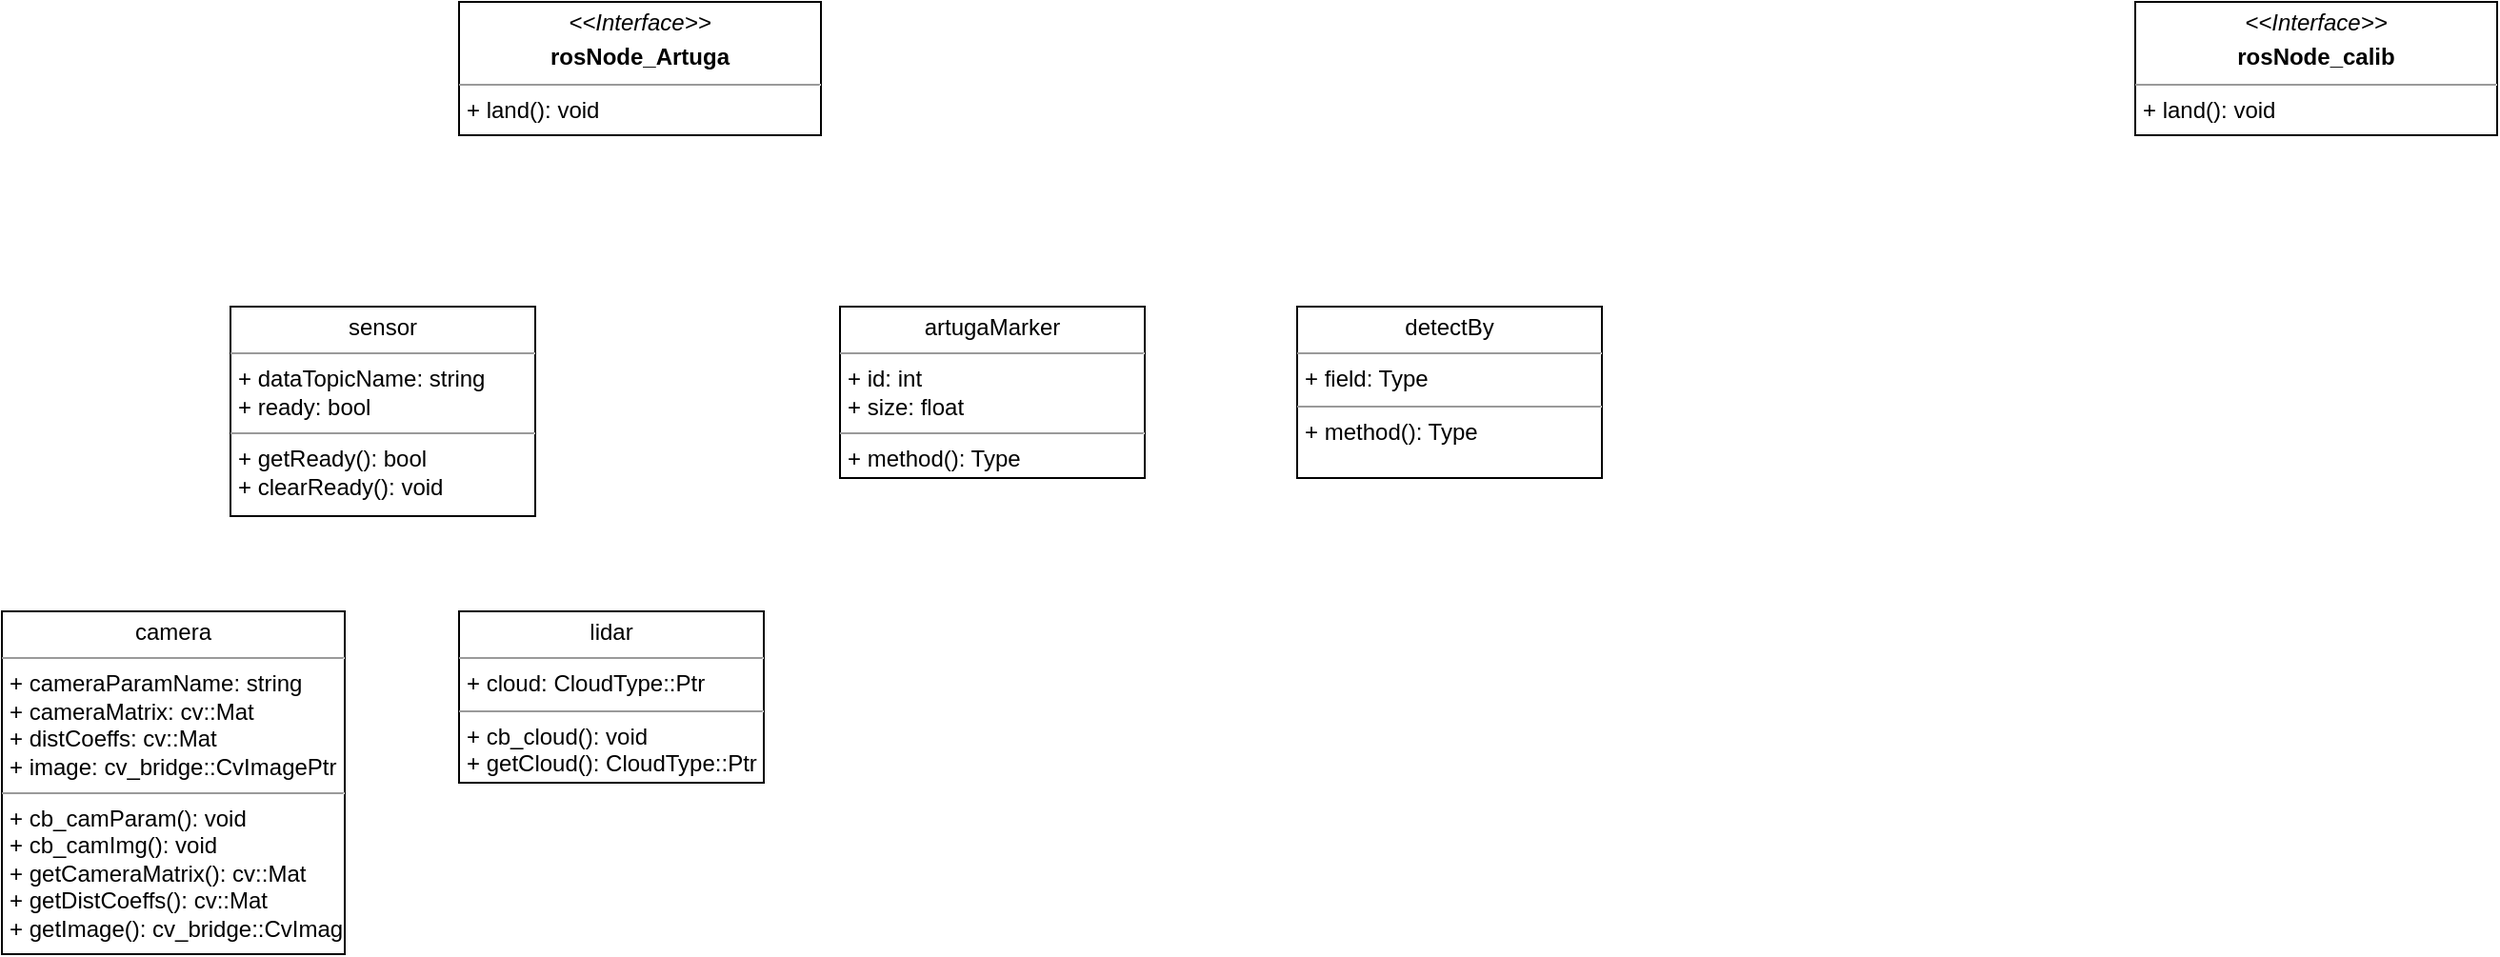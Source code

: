 <mxfile version="18.0.2" type="github">
  <diagram id="RqrXdju8FesGx1iqN-Xo" name="Page-1">
    <mxGraphModel dx="455" dy="250" grid="1" gridSize="10" guides="1" tooltips="1" connect="1" arrows="1" fold="1" page="1" pageScale="1" pageWidth="850" pageHeight="1100" math="0" shadow="0">
      <root>
        <mxCell id="0" />
        <mxCell id="1" parent="0" />
        <mxCell id="iQozIhsFL5ffFYy9EkJB-1" value="&lt;p style=&quot;margin:0px;margin-top:4px;text-align:center;&quot;&gt;&lt;i&gt;&amp;lt;&amp;lt;Interface&amp;gt;&amp;gt;&lt;/i&gt;&lt;/p&gt;&lt;p style=&quot;margin:0px;margin-top:4px;text-align:center;&quot;&gt;&lt;b&gt;rosNode_Artuga&lt;/b&gt;&lt;br&gt;&lt;/p&gt;&lt;hr size=&quot;1&quot;&gt;&lt;p style=&quot;margin:0px;margin-left:4px;&quot;&gt;+ land(): void&lt;br&gt;&lt;/p&gt;&lt;hr size=&quot;1&quot;&gt;&lt;p style=&quot;margin:0px;margin-left:4px;&quot;&gt;&lt;br&gt;+ method2(Type, Type): Type&lt;/p&gt;" style="verticalAlign=top;align=left;overflow=fill;fontSize=12;fontFamily=Helvetica;html=1;" vertex="1" parent="1">
          <mxGeometry x="240" width="190" height="70" as="geometry" />
        </mxCell>
        <mxCell id="iQozIhsFL5ffFYy9EkJB-2" value="&lt;p style=&quot;margin:0px;margin-top:4px;text-align:center;&quot;&gt;sensor&lt;br&gt;&lt;/p&gt;&lt;hr size=&quot;1&quot;&gt;&lt;p style=&quot;margin:0px;margin-left:4px;&quot;&gt;+ dataTopicName: string&lt;/p&gt;&lt;p style=&quot;margin:0px;margin-left:4px;&quot;&gt;+ ready: bool&lt;br&gt;&lt;/p&gt;&lt;hr size=&quot;1&quot;&gt;&lt;p style=&quot;margin:0px;margin-left:4px;&quot;&gt;+ getReady(): bool&lt;/p&gt;&lt;p style=&quot;margin:0px;margin-left:4px;&quot;&gt;+ clearReady(): void&lt;br&gt;&lt;/p&gt;" style="verticalAlign=top;align=left;overflow=fill;fontSize=12;fontFamily=Helvetica;html=1;" vertex="1" parent="1">
          <mxGeometry x="120" y="160" width="160" height="110" as="geometry" />
        </mxCell>
        <mxCell id="iQozIhsFL5ffFYy9EkJB-3" value="&lt;p style=&quot;margin:0px;margin-top:4px;text-align:center;&quot;&gt;artugaMarker&lt;br&gt;&lt;/p&gt;&lt;hr size=&quot;1&quot;&gt;&lt;p style=&quot;margin:0px;margin-left:4px;&quot;&gt;+ id: int &lt;br&gt;+ size: float &lt;br&gt;&lt;/p&gt;&lt;hr size=&quot;1&quot;&gt;&lt;p style=&quot;margin:0px;margin-left:4px;&quot;&gt;+ method(): Type&lt;/p&gt;" style="verticalAlign=top;align=left;overflow=fill;fontSize=12;fontFamily=Helvetica;html=1;" vertex="1" parent="1">
          <mxGeometry x="440" y="160" width="160" height="90" as="geometry" />
        </mxCell>
        <mxCell id="iQozIhsFL5ffFYy9EkJB-4" value="&lt;p style=&quot;margin:0px;margin-top:4px;text-align:center;&quot;&gt;detectBy&lt;br&gt;&lt;/p&gt;&lt;hr size=&quot;1&quot;&gt;&lt;p style=&quot;margin:0px;margin-left:4px;&quot;&gt;+ field: Type&lt;/p&gt;&lt;hr size=&quot;1&quot;&gt;&lt;p style=&quot;margin:0px;margin-left:4px;&quot;&gt;+ method(): Type&lt;/p&gt;" style="verticalAlign=top;align=left;overflow=fill;fontSize=12;fontFamily=Helvetica;html=1;" vertex="1" parent="1">
          <mxGeometry x="680" y="160" width="160" height="90" as="geometry" />
        </mxCell>
        <mxCell id="iQozIhsFL5ffFYy9EkJB-5" value="&lt;p style=&quot;margin:0px;margin-top:4px;text-align:center;&quot;&gt;camera&lt;br&gt;&lt;/p&gt;&lt;hr size=&quot;1&quot;&gt;&lt;p style=&quot;margin:0px;margin-left:4px;&quot;&gt;+ cameraParamName: string&lt;/p&gt;&lt;p style=&quot;margin:0px;margin-left:4px;&quot;&gt;+ cameraMatrix: cv::Mat&lt;br&gt;+ distCoeffs: cv::Mat &lt;br&gt;&lt;/p&gt;&lt;p style=&quot;margin:0px;margin-left:4px;&quot;&gt;+ image: cv_bridge::CvImagePtr ;&lt;br&gt;&lt;/p&gt;&lt;hr size=&quot;1&quot;&gt;&lt;p style=&quot;margin:0px;margin-left:4px;&quot;&gt;+ cb_camParam(): void&lt;/p&gt;&lt;p style=&quot;margin:0px;margin-left:4px;&quot;&gt;+ cb_camImg(): void&lt;/p&gt;&lt;p style=&quot;margin:0px;margin-left:4px;&quot;&gt;+ getCameraMatrix(): cv::Mat&lt;br&gt;+ getDistCoeffs(): cv::Mat&lt;br&gt;+ getImage(): cv_bridge::CvImagePtr&lt;/p&gt;" style="verticalAlign=top;align=left;overflow=fill;fontSize=12;fontFamily=Helvetica;html=1;" vertex="1" parent="1">
          <mxGeometry y="320" width="180" height="180" as="geometry" />
        </mxCell>
        <mxCell id="iQozIhsFL5ffFYy9EkJB-6" value="&lt;p style=&quot;margin:0px;margin-top:4px;text-align:center;&quot;&gt;lidar&lt;br&gt;&lt;/p&gt;&lt;hr size=&quot;1&quot;&gt;&lt;p style=&quot;margin:0px;margin-left:4px;&quot;&gt;+ cloud: CloudType::Ptr&lt;/p&gt;&lt;hr size=&quot;1&quot;&gt;&lt;p style=&quot;margin:0px;margin-left:4px;&quot;&gt;+ cb_cloud(): void&lt;/p&gt;&lt;p style=&quot;margin:0px;margin-left:4px;&quot;&gt;+ getCloud(): CloudType::Ptr&lt;/p&gt;" style="verticalAlign=top;align=left;overflow=fill;fontSize=12;fontFamily=Helvetica;html=1;" vertex="1" parent="1">
          <mxGeometry x="240" y="320" width="160" height="90" as="geometry" />
        </mxCell>
        <mxCell id="iQozIhsFL5ffFYy9EkJB-7" value="&lt;p style=&quot;margin:0px;margin-top:4px;text-align:center;&quot;&gt;&lt;i&gt;&amp;lt;&amp;lt;Interface&amp;gt;&amp;gt;&lt;/i&gt;&lt;/p&gt;&lt;p style=&quot;margin:0px;margin-top:4px;text-align:center;&quot;&gt;&lt;b&gt;rosNode_calib&lt;/b&gt;&lt;br&gt;&lt;/p&gt;&lt;hr size=&quot;1&quot;&gt;&lt;p style=&quot;margin:0px;margin-left:4px;&quot;&gt;+ land(): void&lt;br&gt;&lt;/p&gt;&lt;hr size=&quot;1&quot;&gt;&lt;p style=&quot;margin:0px;margin-left:4px;&quot;&gt;&lt;br&gt;+ method2(Type, Type): Type&lt;/p&gt;" style="verticalAlign=top;align=left;overflow=fill;fontSize=12;fontFamily=Helvetica;html=1;" vertex="1" parent="1">
          <mxGeometry x="1120" width="190" height="70" as="geometry" />
        </mxCell>
      </root>
    </mxGraphModel>
  </diagram>
</mxfile>

